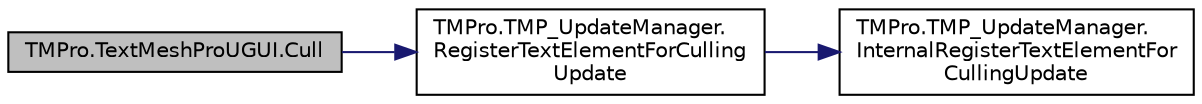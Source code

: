 digraph "TMPro.TextMeshProUGUI.Cull"
{
 // LATEX_PDF_SIZE
  edge [fontname="Helvetica",fontsize="10",labelfontname="Helvetica",labelfontsize="10"];
  node [fontname="Helvetica",fontsize="10",shape=record];
  rankdir="LR";
  Node1 [label="TMPro.TextMeshProUGUI.Cull",height=0.2,width=0.4,color="black", fillcolor="grey75", style="filled", fontcolor="black",tooltip="Method called when Stencil Mask needs to be updated on this element and parents."];
  Node1 -> Node2 [color="midnightblue",fontsize="10",style="solid",fontname="Helvetica"];
  Node2 [label="TMPro.TMP_UpdateManager.\lRegisterTextElementForCulling\lUpdate",height=0.2,width=0.4,color="black", fillcolor="white", style="filled",URL="$class_t_m_pro_1_1_t_m_p___update_manager.html#af07f103da07d8d3b183840367c38653e",tooltip=" "];
  Node2 -> Node3 [color="midnightblue",fontsize="10",style="solid",fontname="Helvetica"];
  Node3 [label="TMPro.TMP_UpdateManager.\lInternalRegisterTextElementFor\lCullingUpdate",height=0.2,width=0.4,color="black", fillcolor="white", style="filled",URL="$class_t_m_pro_1_1_t_m_p___update_manager.html#ae85be5b2a329505a15bc8694715e14d3",tooltip=" "];
}

